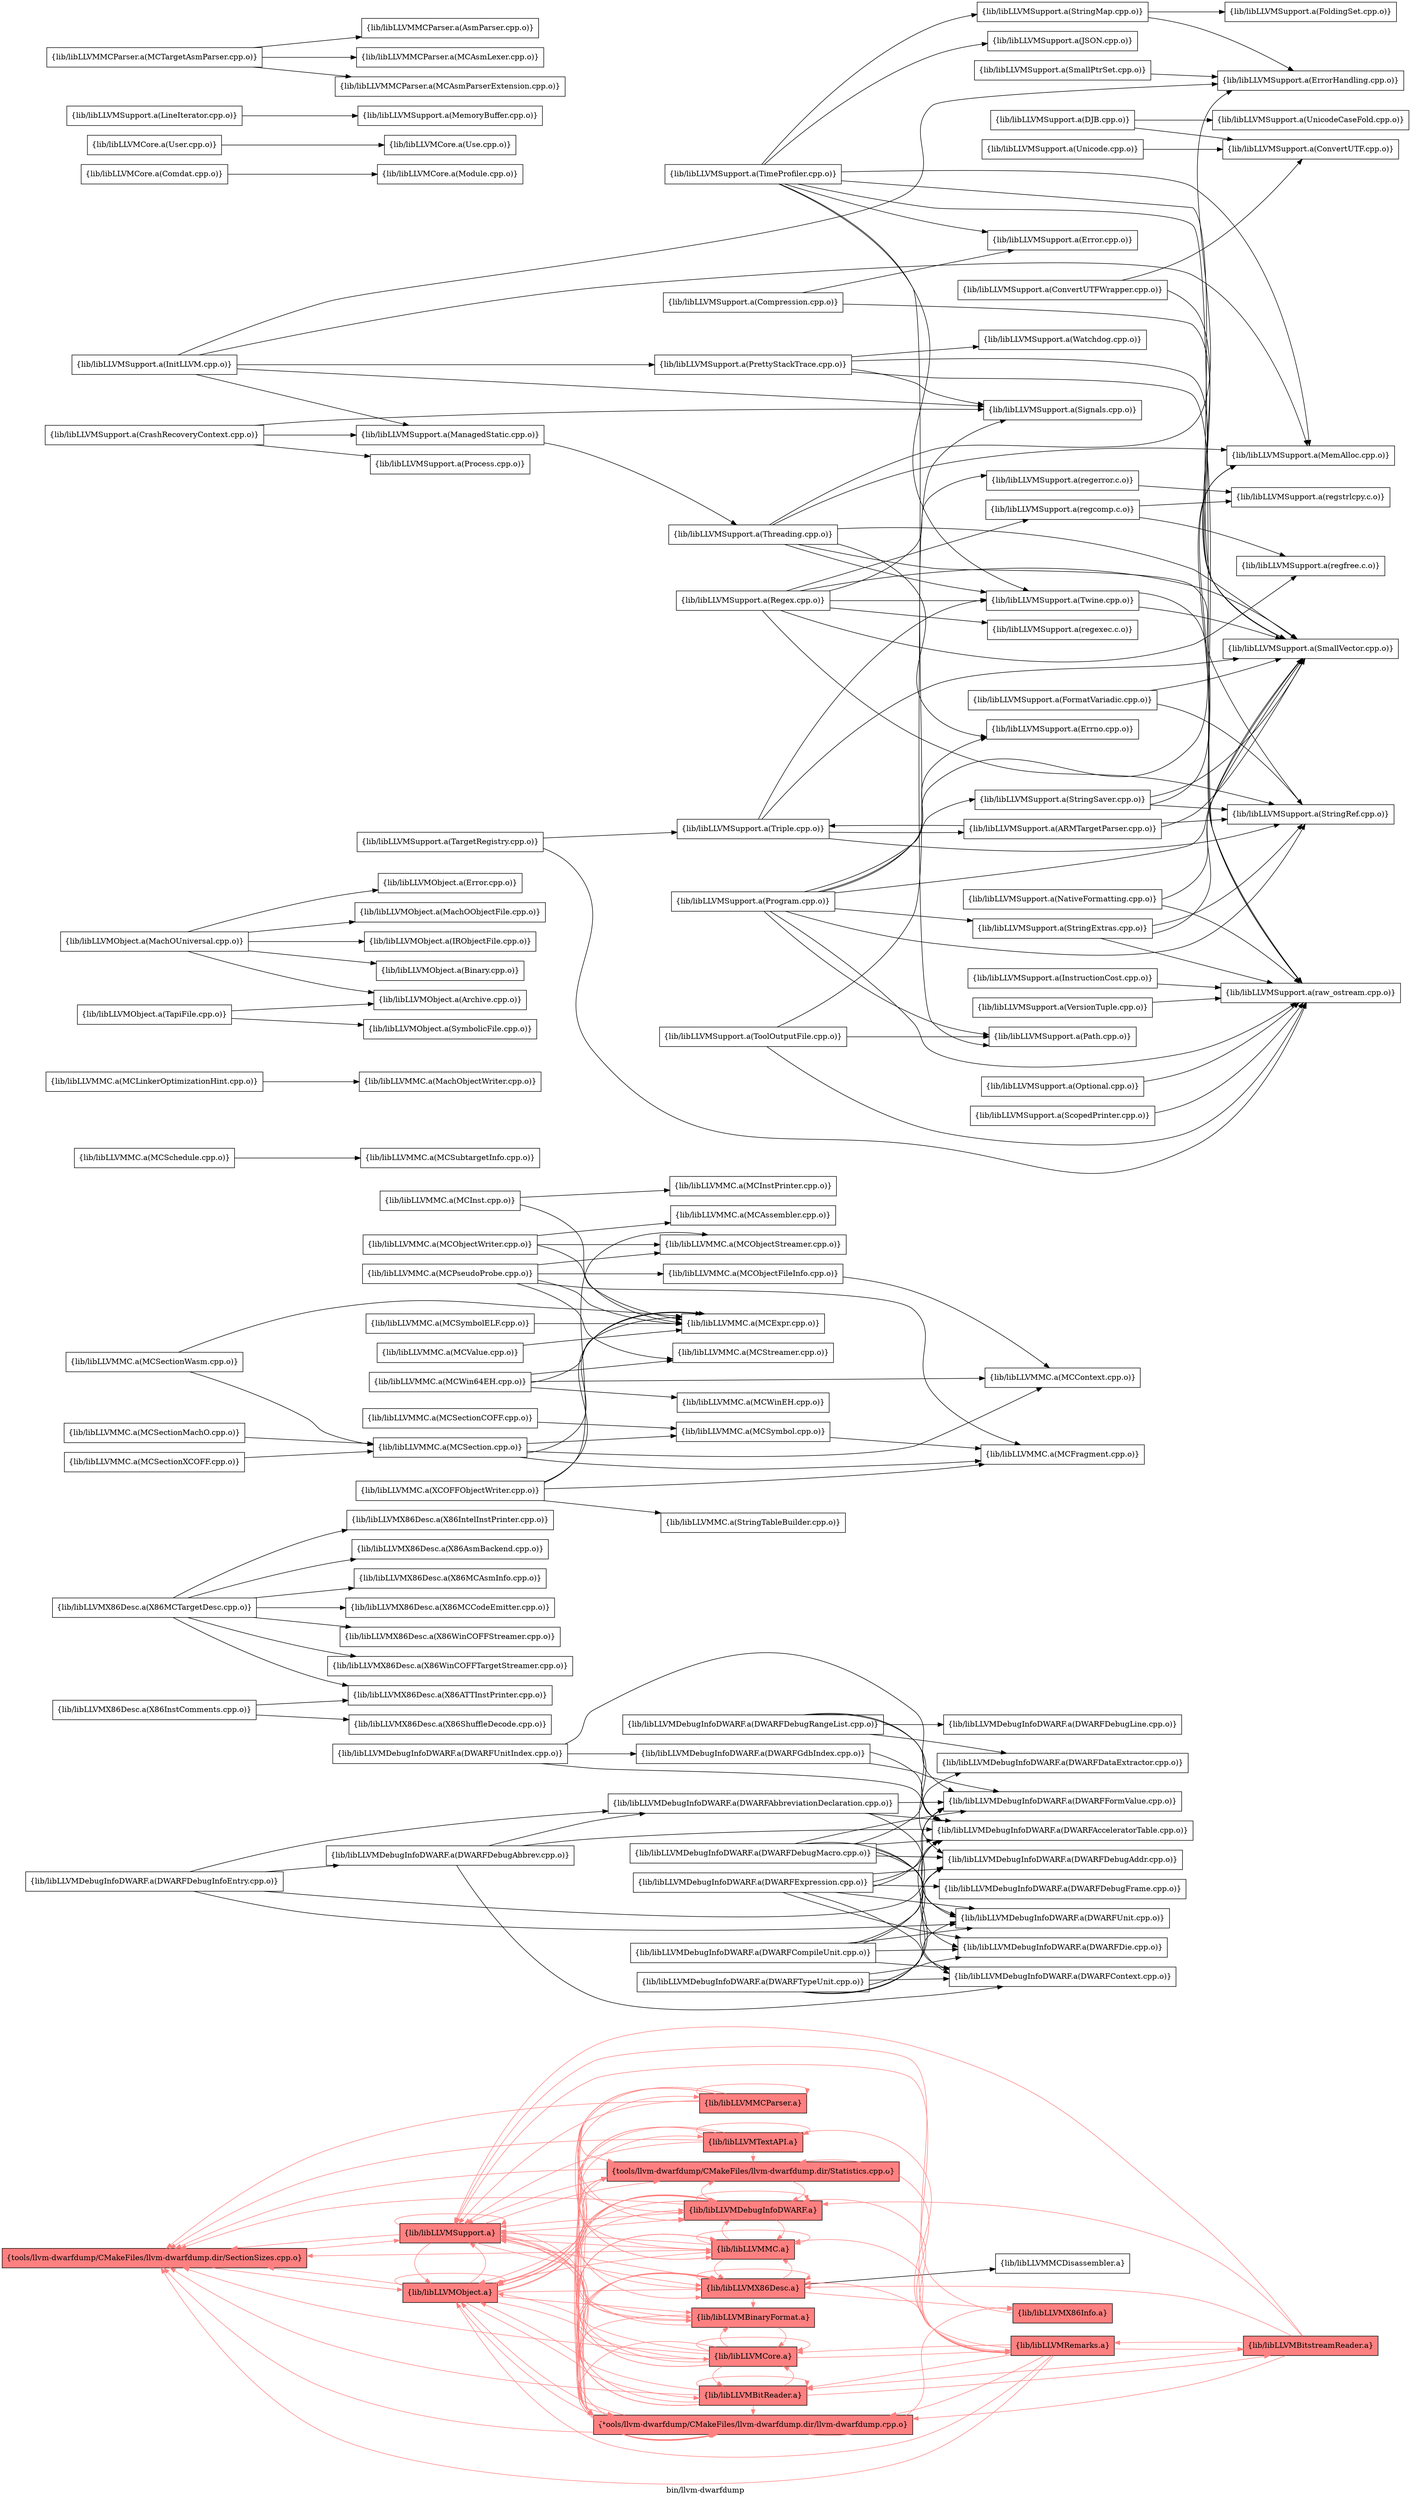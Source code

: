 digraph "bin/llvm-dwarfdump" {
	label="bin/llvm-dwarfdump";
	rankdir="LR"
	{ rank=same; Node0x55ba1d1bba98;  }
	{ rank=same; Node0x55ba1d1bd348; Node0x55ba1d1bce48;  }
	{ rank=same; Node0x55ba1d1baff8; Node0x55ba1d1bb7c8; Node0x55ba1d1bedd8; Node0x55ba1d1ba328; Node0x55ba1d1bc088; Node0x55ba1d1bafa8; Node0x55ba1d1bc8a8; Node0x55ba1d1bc3a8; Node0x55ba1d1b8f28; Node0x55ba1d1b8a28;  }

	Node0x55ba1d1bba98 [shape=record,shape=box,style=filled,fillcolor="1.000000 0.5 1",group=1,label="{tools/llvm-dwarfdump/CMakeFiles/llvm-dwarfdump.dir/SectionSizes.cpp.o}"];
	Node0x55ba1d1bba98 -> Node0x55ba1d1bd348[color="1.000000 0.5 1"];
	Node0x55ba1d1bba98 -> Node0x55ba1d1bce48[color="1.000000 0.5 1"];
	Node0x55ba1d1bd348 [shape=record,shape=box,style=filled,fillcolor="1.000000 0.5 1",group=1,label="{lib/libLLVMObject.a}"];
	Node0x55ba1d1bd348 -> Node0x55ba1d1bba98[color="1.000000 0.5 1"];
	Node0x55ba1d1bd348 -> Node0x55ba1d1baff8[color="1.000000 0.5 1"];
	Node0x55ba1d1bd348 -> Node0x55ba1d1bb7c8[color="1.000000 0.5 1"];
	Node0x55ba1d1bd348 -> Node0x55ba1d1bedd8[color="1.000000 0.5 1"];
	Node0x55ba1d1bd348 -> Node0x55ba1d1bd348[color="1.000000 0.5 1"];
	Node0x55ba1d1bd348 -> Node0x55ba1d1bce48[color="1.000000 0.5 1"];
	Node0x55ba1d1bd348 -> Node0x55ba1d1ba328[color="1.000000 0.5 1"];
	Node0x55ba1d1bd348 -> Node0x55ba1d1bc088[color="1.000000 0.5 1"];
	Node0x55ba1d1bd348 -> Node0x55ba1d1bafa8[color="1.000000 0.5 1"];
	Node0x55ba1d1bd348 -> Node0x55ba1d1bc8a8[color="1.000000 0.5 1"];
	Node0x55ba1d1bd348 -> Node0x55ba1d1bc3a8[color="1.000000 0.5 1"];
	Node0x55ba1d1bd348 -> Node0x55ba1d1b8f28[color="1.000000 0.5 1"];
	Node0x55ba1d1bd348 -> Node0x55ba1d1b8a28[color="1.000000 0.5 1"];
	Node0x55ba1d1bce48 [shape=record,shape=box,style=filled,fillcolor="1.000000 0.5 1",group=1,label="{lib/libLLVMSupport.a}"];
	Node0x55ba1d1bce48 -> Node0x55ba1d1bafa8[color="1.000000 0.5 1"];
	Node0x55ba1d1bce48 -> Node0x55ba1d1bce48[color="1.000000 0.5 1"];
	Node0x55ba1d1bce48 -> Node0x55ba1d1bd348[color="1.000000 0.5 1"];
	Node0x55ba1d1bce48 -> Node0x55ba1d1bedd8[color="1.000000 0.5 1"];
	Node0x55ba1d1bce48 -> Node0x55ba1d1bba98[color="1.000000 0.5 1"];
	Node0x55ba1d1bce48 -> Node0x55ba1d1baff8[color="1.000000 0.5 1"];
	Node0x55ba1d1bce48 -> Node0x55ba1d1bb7c8[color="1.000000 0.5 1"];
	Node0x55ba1d1bce48 -> Node0x55ba1d1bc088[color="1.000000 0.5 1"];
	Node0x55ba1d1baff8 [shape=record,shape=box,style=filled,fillcolor="1.000000 0.5 1",group=1,label="{tools/llvm-dwarfdump/CMakeFiles/llvm-dwarfdump.dir/Statistics.cpp.o}"];
	Node0x55ba1d1baff8 -> Node0x55ba1d1bba98[color="1.000000 0.5 1"];
	Node0x55ba1d1baff8 -> Node0x55ba1d1bedd8[color="1.000000 0.5 1"];
	Node0x55ba1d1baff8 -> Node0x55ba1d1bce48[color="1.000000 0.5 1"];
	Node0x55ba1d1bedd8 [shape=record,shape=box,style=filled,fillcolor="1.000000 0.5 1",group=1,label="{lib/libLLVMDebugInfoDWARF.a}"];
	Node0x55ba1d1bedd8 -> Node0x55ba1d1bba98[color="1.000000 0.5 1"];
	Node0x55ba1d1bedd8 -> Node0x55ba1d1baff8[color="1.000000 0.5 1"];
	Node0x55ba1d1bedd8 -> Node0x55ba1d1bb7c8[color="1.000000 0.5 1"];
	Node0x55ba1d1bedd8 -> Node0x55ba1d1bedd8[color="1.000000 0.5 1"];
	Node0x55ba1d1bedd8 -> Node0x55ba1d1bce48[color="1.000000 0.5 1"];
	Node0x55ba1d1bedd8 -> Node0x55ba1d1ba328[color="1.000000 0.5 1"];
	Node0x55ba1d1bedd8 -> Node0x55ba1d1bd348[color="1.000000 0.5 1"];
	Node0x55ba1d1bedd8 -> Node0x55ba1d1bafa8[color="1.000000 0.5 1"];
	Node0x55ba1d1bb7c8 [shape=record,shape=box,style=filled,fillcolor="1.000000 0.5 1",group=1,label="{tools/llvm-dwarfdump/CMakeFiles/llvm-dwarfdump.dir/llvm-dwarfdump.cpp.o}"];
	Node0x55ba1d1bb7c8 -> Node0x55ba1d1bba98[color="1.000000 0.5 1"];
	Node0x55ba1d1bb7c8 -> Node0x55ba1d1baff8[color="1.000000 0.5 1"];
	Node0x55ba1d1bb7c8 -> Node0x55ba1d1bedd8[color="1.000000 0.5 1"];
	Node0x55ba1d1bb7c8 -> Node0x55ba1d1bc088[color="1.000000 0.5 1"];
	Node0x55ba1d1bb7c8 -> Node0x55ba1d1bd348[color="1.000000 0.5 1"];
	Node0x55ba1d1bb7c8 -> Node0x55ba1d1bb4a8[color="1.000000 0.5 1"];
	Node0x55ba1d1bb7c8 -> Node0x55ba1d1bce48[color="1.000000 0.5 1"];
	Node0x55ba1d1bc088 [shape=record,shape=box,style=filled,fillcolor="1.000000 0.5 1",group=1,label="{lib/libLLVMX86Desc.a}"];
	Node0x55ba1d1bc088 -> Node0x55ba1d1bb4a8[color="1.000000 0.5 1"];
	Node0x55ba1d1bc088 -> Node0x55ba1d1bafa8[color="1.000000 0.5 1"];
	Node0x55ba1d1bc088 -> Node0x55ba1d1bce48[color="1.000000 0.5 1"];
	Node0x55ba1d1bc088 -> Node0x55ba1d1badc8;
	Node0x55ba1d1bc088 -> Node0x55ba1d1bb7c8[color="1.000000 0.5 1"];
	Node0x55ba1d1bc088 -> Node0x55ba1d1bc088[color="1.000000 0.5 1"];
	Node0x55ba1d1bc088 -> Node0x55ba1d1bedd8[color="1.000000 0.5 1"];
	Node0x55ba1d1bc088 -> Node0x55ba1d1ba328[color="1.000000 0.5 1"];
	Node0x55ba1d1bb4a8 [shape=record,shape=box,style=filled,fillcolor="1.000000 0.5 1",group=1,label="{lib/libLLVMX86Info.a}"];
	Node0x55ba1d1bb4a8 -> Node0x55ba1d1bce48[color="1.000000 0.5 1"];
	Node0x55ba1d1ba328 [shape=record,shape=box,style=filled,fillcolor="1.000000 0.5 1",group=1,label="{lib/libLLVMBinaryFormat.a}"];
	Node0x55ba1d1ba328 -> Node0x55ba1d1bc3a8[color="1.000000 0.5 1"];
	Node0x55ba1d1ba328 -> Node0x55ba1d1bedd8[color="1.000000 0.5 1"];
	Node0x55ba1d1ba328 -> Node0x55ba1d1bce48[color="1.000000 0.5 1"];
	Node0x55ba1d1ba328 -> Node0x55ba1d1bb7c8[color="1.000000 0.5 1"];
	Node0x55ba1d1b5f08 [shape=record,shape=box,group=0,label="{lib/libLLVMDebugInfoDWARF.a(DWARFDebugAbbrev.cpp.o)}"];
	Node0x55ba1d1b5f08 -> Node0x55ba1d1bc998;
	Node0x55ba1d1b5f08 -> Node0x55ba1d1b9978;
	Node0x55ba1d1b5f08 -> Node0x55ba1d1b7f88;
	Node0x55ba1d1bc998 [shape=record,shape=box,group=0,label="{lib/libLLVMDebugInfoDWARF.a(DWARFAcceleratorTable.cpp.o)}"];
	Node0x55ba1d1b9978 [shape=record,shape=box,group=0,label="{lib/libLLVMDebugInfoDWARF.a(DWARFContext.cpp.o)}"];
	Node0x55ba1d1b7f88 [shape=record,shape=box,group=0,label="{lib/libLLVMDebugInfoDWARF.a(DWARFAbbreviationDeclaration.cpp.o)}"];
	Node0x55ba1d1b7f88 -> Node0x55ba1d1bc998;
	Node0x55ba1d1b7f88 -> Node0x55ba1d1bb598;
	Node0x55ba1d1b7f88 -> Node0x55ba1d1bd398;
	Node0x55ba1d1bb598 [shape=record,shape=box,group=0,label="{lib/libLLVMDebugInfoDWARF.a(DWARFFormValue.cpp.o)}"];
	Node0x55ba1d1bd398 [shape=record,shape=box,group=0,label="{lib/libLLVMDebugInfoDWARF.a(DWARFUnit.cpp.o)}"];
	Node0x55ba1d1bafa8 [shape=record,shape=box,style=filled,fillcolor="1.000000 0.5 1",group=1,label="{lib/libLLVMMC.a}"];
	Node0x55ba1d1bafa8 -> Node0x55ba1d1bc088[color="1.000000 0.5 1"];
	Node0x55ba1d1bafa8 -> Node0x55ba1d1bce48[color="1.000000 0.5 1"];
	Node0x55ba1d1bafa8 -> Node0x55ba1d1bba98[color="1.000000 0.5 1"];
	Node0x55ba1d1bafa8 -> Node0x55ba1d1baff8[color="1.000000 0.5 1"];
	Node0x55ba1d1bafa8 -> Node0x55ba1d1bb7c8[color="1.000000 0.5 1"];
	Node0x55ba1d1bafa8 -> Node0x55ba1d1bafa8[color="1.000000 0.5 1"];
	Node0x55ba1d1bafa8 -> Node0x55ba1d1bedd8[color="1.000000 0.5 1"];
	Node0x55ba1d1bafa8 -> Node0x55ba1d1ba328[color="1.000000 0.5 1"];
	Node0x55ba1d1bc4e8 [shape=record,shape=box,group=0,label="{lib/libLLVMDebugInfoDWARF.a(DWARFDebugMacro.cpp.o)}"];
	Node0x55ba1d1bc4e8 -> Node0x55ba1d1bc998;
	Node0x55ba1d1bc4e8 -> Node0x55ba1d1b9978;
	Node0x55ba1d1bc4e8 -> Node0x55ba1d1b8758;
	Node0x55ba1d1bc4e8 -> Node0x55ba1d1b7808;
	Node0x55ba1d1bc4e8 -> Node0x55ba1d1ba058;
	Node0x55ba1d1bc4e8 -> Node0x55ba1d1bb598;
	Node0x55ba1d1bc4e8 -> Node0x55ba1d1bd398;
	Node0x55ba1d1b8758 [shape=record,shape=box,group=0,label="{lib/libLLVMDebugInfoDWARF.a(DWARFDataExtractor.cpp.o)}"];
	Node0x55ba1d1b7808 [shape=record,shape=box,group=0,label="{lib/libLLVMDebugInfoDWARF.a(DWARFDebugAddr.cpp.o)}"];
	Node0x55ba1d1ba058 [shape=record,shape=box,group=0,label="{lib/libLLVMDebugInfoDWARF.a(DWARFDie.cpp.o)}"];
	Node0x55ba1d1b9068 [shape=record,shape=box,group=0,label="{lib/libLLVMDebugInfoDWARF.a(DWARFDebugRangeList.cpp.o)}"];
	Node0x55ba1d1b9068 -> Node0x55ba1d1bc998;
	Node0x55ba1d1b9068 -> Node0x55ba1d1b8758;
	Node0x55ba1d1b9068 -> Node0x55ba1d1b7808;
	Node0x55ba1d1b9068 -> Node0x55ba1d1bac38;
	Node0x55ba1d1bac38 [shape=record,shape=box,group=0,label="{lib/libLLVMDebugInfoDWARF.a(DWARFDebugLine.cpp.o)}"];
	Node0x55ba1d1bad78 [shape=record,shape=box,group=0,label="{lib/libLLVMDebugInfoDWARF.a(DWARFExpression.cpp.o)}"];
	Node0x55ba1d1bad78 -> Node0x55ba1d1bc998;
	Node0x55ba1d1bad78 -> Node0x55ba1d1b9978;
	Node0x55ba1d1bad78 -> Node0x55ba1d1b7808;
	Node0x55ba1d1bad78 -> Node0x55ba1d1b8b18;
	Node0x55ba1d1bad78 -> Node0x55ba1d1ba058;
	Node0x55ba1d1bad78 -> Node0x55ba1d1bb598;
	Node0x55ba1d1bad78 -> Node0x55ba1d1bd398;
	Node0x55ba1d1b8b18 [shape=record,shape=box,group=0,label="{lib/libLLVMDebugInfoDWARF.a(DWARFDebugFrame.cpp.o)}"];
	Node0x55ba1d1bb2c8 [shape=record,shape=box,group=0,label="{lib/libLLVMDebugInfoDWARF.a(DWARFGdbIndex.cpp.o)}"];
	Node0x55ba1d1bb2c8 -> Node0x55ba1d1bc998;
	Node0x55ba1d1bb2c8 -> Node0x55ba1d1bb598;
	Node0x55ba1d1bcbc8 [shape=record,shape=box,group=0,label="{lib/libLLVMDebugInfoDWARF.a(DWARFUnitIndex.cpp.o)}"];
	Node0x55ba1d1bcbc8 -> Node0x55ba1d1bc998;
	Node0x55ba1d1bcbc8 -> Node0x55ba1d1bb598;
	Node0x55ba1d1bcbc8 -> Node0x55ba1d1bb2c8;
	Node0x55ba1d1bce98 [shape=record,shape=box,group=0,label="{lib/libLLVMDebugInfoDWARF.a(DWARFDebugInfoEntry.cpp.o)}"];
	Node0x55ba1d1bce98 -> Node0x55ba1d1b5f08;
	Node0x55ba1d1bce98 -> Node0x55ba1d1b7f88;
	Node0x55ba1d1bce98 -> Node0x55ba1d1bb598;
	Node0x55ba1d1bce98 -> Node0x55ba1d1bd398;
	Node0x55ba1d1bd7f8 [shape=record,shape=box,group=0,label="{lib/libLLVMDebugInfoDWARF.a(DWARFTypeUnit.cpp.o)}"];
	Node0x55ba1d1bd7f8 -> Node0x55ba1d1bc998;
	Node0x55ba1d1bd7f8 -> Node0x55ba1d1b9978;
	Node0x55ba1d1bd7f8 -> Node0x55ba1d1b7808;
	Node0x55ba1d1bd7f8 -> Node0x55ba1d1ba058;
	Node0x55ba1d1bd7f8 -> Node0x55ba1d1bd398;
	Node0x55ba1d1b6318 [shape=record,shape=box,group=0,label="{lib/libLLVMDebugInfoDWARF.a(DWARFCompileUnit.cpp.o)}"];
	Node0x55ba1d1b6318 -> Node0x55ba1d1bc998;
	Node0x55ba1d1b6318 -> Node0x55ba1d1b9978;
	Node0x55ba1d1b6318 -> Node0x55ba1d1b7808;
	Node0x55ba1d1b6318 -> Node0x55ba1d1ba058;
	Node0x55ba1d1b6318 -> Node0x55ba1d1bd398;
	Node0x55ba1d1bee28 [shape=record,shape=box,group=0,label="{lib/libLLVMX86Desc.a(X86MCTargetDesc.cpp.o)}"];
	Node0x55ba1d1bee28 -> Node0x55ba1d1bf008;
	Node0x55ba1d1bee28 -> Node0x55ba1d1be388;
	Node0x55ba1d1bee28 -> Node0x55ba1d1bc2b8;
	Node0x55ba1d1bee28 -> Node0x55ba1d1bcee8;
	Node0x55ba1d1bee28 -> Node0x55ba1d1bd168;
	Node0x55ba1d1bee28 -> Node0x55ba1d1ba788;
	Node0x55ba1d1bee28 -> Node0x55ba1d1ba918;
	Node0x55ba1d1bf008 [shape=record,shape=box,group=0,label="{lib/libLLVMX86Desc.a(X86IntelInstPrinter.cpp.o)}"];
	Node0x55ba1d1be388 [shape=record,shape=box,group=0,label="{lib/libLLVMX86Desc.a(X86ATTInstPrinter.cpp.o)}"];
	Node0x55ba1d1bc2b8 [shape=record,shape=box,group=0,label="{lib/libLLVMX86Desc.a(X86AsmBackend.cpp.o)}"];
	Node0x55ba1d1bcee8 [shape=record,shape=box,group=0,label="{lib/libLLVMX86Desc.a(X86MCAsmInfo.cpp.o)}"];
	Node0x55ba1d1bd168 [shape=record,shape=box,group=0,label="{lib/libLLVMX86Desc.a(X86MCCodeEmitter.cpp.o)}"];
	Node0x55ba1d1ba788 [shape=record,shape=box,group=0,label="{lib/libLLVMX86Desc.a(X86WinCOFFStreamer.cpp.o)}"];
	Node0x55ba1d1ba918 [shape=record,shape=box,group=0,label="{lib/libLLVMX86Desc.a(X86WinCOFFTargetStreamer.cpp.o)}"];
	Node0x55ba1d1badc8 [shape=record,shape=box,group=0,label="{lib/libLLVMMCDisassembler.a}"];
	Node0x55ba1d1bd708 [shape=record,shape=box,group=0,label="{lib/libLLVMX86Desc.a(X86InstComments.cpp.o)}"];
	Node0x55ba1d1bd708 -> Node0x55ba1d1be388;
	Node0x55ba1d1bd708 -> Node0x55ba1d1be8d8;
	Node0x55ba1d1be8d8 [shape=record,shape=box,group=0,label="{lib/libLLVMX86Desc.a(X86ShuffleDecode.cpp.o)}"];
	Node0x55ba1d1bc9e8 [shape=record,shape=box,group=0,label="{lib/libLLVMMC.a(MCInst.cpp.o)}"];
	Node0x55ba1d1bc9e8 -> Node0x55ba1d1bd0c8;
	Node0x55ba1d1bc9e8 -> Node0x55ba1d1be6f8;
	Node0x55ba1d1bd0c8 [shape=record,shape=box,group=0,label="{lib/libLLVMMC.a(MCExpr.cpp.o)}"];
	Node0x55ba1d1be6f8 [shape=record,shape=box,group=0,label="{lib/libLLVMMC.a(MCInstPrinter.cpp.o)}"];
	Node0x55ba1d1bd4d8 [shape=record,shape=box,group=0,label="{lib/libLLVMMC.a(MCObjectWriter.cpp.o)}"];
	Node0x55ba1d1bd4d8 -> Node0x55ba1d1ba378;
	Node0x55ba1d1bd4d8 -> Node0x55ba1d1bd0c8;
	Node0x55ba1d1bd4d8 -> Node0x55ba1d1bcf88;
	Node0x55ba1d1ba378 [shape=record,shape=box,group=0,label="{lib/libLLVMMC.a(MCAssembler.cpp.o)}"];
	Node0x55ba1d1bcf88 [shape=record,shape=box,group=0,label="{lib/libLLVMMC.a(MCObjectStreamer.cpp.o)}"];
	Node0x55ba1d1bdbb8 [shape=record,shape=box,group=0,label="{lib/libLLVMMC.a(MCPseudoProbe.cpp.o)}"];
	Node0x55ba1d1bdbb8 -> Node0x55ba1d1bd0c8;
	Node0x55ba1d1bdbb8 -> Node0x55ba1d1bc448;
	Node0x55ba1d1bdbb8 -> Node0x55ba1d1bcf88;
	Node0x55ba1d1bdbb8 -> Node0x55ba1d1be298;
	Node0x55ba1d1bdbb8 -> Node0x55ba1d1bde38;
	Node0x55ba1d1bc448 [shape=record,shape=box,group=0,label="{lib/libLLVMMC.a(MCFragment.cpp.o)}"];
	Node0x55ba1d1be298 [shape=record,shape=box,group=0,label="{lib/libLLVMMC.a(MCObjectFileInfo.cpp.o)}"];
	Node0x55ba1d1be298 -> Node0x55ba1d1bbae8;
	Node0x55ba1d1bde38 [shape=record,shape=box,group=0,label="{lib/libLLVMMC.a(MCStreamer.cpp.o)}"];
	Node0x55ba1d1bbae8 [shape=record,shape=box,group=0,label="{lib/libLLVMMC.a(MCContext.cpp.o)}"];
	Node0x55ba1d1bf328 [shape=record,shape=box,group=0,label="{lib/libLLVMMC.a(MCSection.cpp.o)}"];
	Node0x55ba1d1bf328 -> Node0x55ba1d1bbae8;
	Node0x55ba1d1bf328 -> Node0x55ba1d1bd0c8;
	Node0x55ba1d1bf328 -> Node0x55ba1d1bc448;
	Node0x55ba1d1bf328 -> Node0x55ba1d1bf0a8;
	Node0x55ba1d1bf0a8 [shape=record,shape=box,group=0,label="{lib/libLLVMMC.a(MCSymbol.cpp.o)}"];
	Node0x55ba1d1bf0a8 -> Node0x55ba1d1bc448;
	Node0x55ba1d1bfaa8 [shape=record,shape=box,group=0,label="{lib/libLLVMMC.a(MCSectionCOFF.cpp.o)}"];
	Node0x55ba1d1bfaa8 -> Node0x55ba1d1bf0a8;
	Node0x55ba1d1b6ae8 [shape=record,shape=box,group=0,label="{lib/libLLVMMC.a(MCSectionMachO.cpp.o)}"];
	Node0x55ba1d1b6ae8 -> Node0x55ba1d1bf328;
	Node0x55ba1d1b7178 [shape=record,shape=box,group=0,label="{lib/libLLVMMC.a(MCSectionWasm.cpp.o)}"];
	Node0x55ba1d1b7178 -> Node0x55ba1d1bd0c8;
	Node0x55ba1d1b7178 -> Node0x55ba1d1bf328;
	Node0x55ba1d1bd258 [shape=record,shape=box,group=0,label="{lib/libLLVMMC.a(MCSectionXCOFF.cpp.o)}"];
	Node0x55ba1d1bd258 -> Node0x55ba1d1bf328;
	Node0x55ba1d1bed38 [shape=record,shape=box,group=0,label="{lib/libLLVMMC.a(MCSchedule.cpp.o)}"];
	Node0x55ba1d1bed38 -> Node0x55ba1d1be018;
	Node0x55ba1d1be018 [shape=record,shape=box,group=0,label="{lib/libLLVMMC.a(MCSubtargetInfo.cpp.o)}"];
	Node0x55ba1d1bfd28 [shape=record,shape=box,group=0,label="{lib/libLLVMMC.a(MCSymbolELF.cpp.o)}"];
	Node0x55ba1d1bfd28 -> Node0x55ba1d1bd0c8;
	Node0x55ba1d1b69f8 [shape=record,shape=box,group=0,label="{lib/libLLVMMC.a(MCValue.cpp.o)}"];
	Node0x55ba1d1b69f8 -> Node0x55ba1d1bd0c8;
	Node0x55ba1d1b7ad8 [shape=record,shape=box,group=0,label="{lib/libLLVMMC.a(MCWin64EH.cpp.o)}"];
	Node0x55ba1d1b7ad8 -> Node0x55ba1d1bbae8;
	Node0x55ba1d1b7ad8 -> Node0x55ba1d1bd0c8;
	Node0x55ba1d1b7ad8 -> Node0x55ba1d1bde38;
	Node0x55ba1d1b7ad8 -> Node0x55ba1d1b6fe8;
	Node0x55ba1d1b6fe8 [shape=record,shape=box,group=0,label="{lib/libLLVMMC.a(MCWinEH.cpp.o)}"];
	Node0x55ba1d1b8028 [shape=record,shape=box,group=0,label="{lib/libLLVMMC.a(MCLinkerOptimizationHint.cpp.o)}"];
	Node0x55ba1d1b8028 -> Node0x55ba1d1b73a8;
	Node0x55ba1d1b73a8 [shape=record,shape=box,group=0,label="{lib/libLLVMMC.a(MachObjectWriter.cpp.o)}"];
	Node0x55ba1d1bec48 [shape=record,shape=box,group=0,label="{lib/libLLVMMC.a(XCOFFObjectWriter.cpp.o)}"];
	Node0x55ba1d1bec48 -> Node0x55ba1d1bd0c8;
	Node0x55ba1d1bec48 -> Node0x55ba1d1bc448;
	Node0x55ba1d1bec48 -> Node0x55ba1d1bcf88;
	Node0x55ba1d1bec48 -> Node0x55ba1d1b82f8;
	Node0x55ba1d1b82f8 [shape=record,shape=box,group=0,label="{lib/libLLVMMC.a(StringTableBuilder.cpp.o)}"];
	Node0x55ba1d1bdc58 [shape=record,shape=box,group=0,label="{lib/libLLVMObject.a(MachOUniversal.cpp.o)}"];
	Node0x55ba1d1bdc58 -> Node0x55ba1d1be248;
	Node0x55ba1d1bdc58 -> Node0x55ba1d1bdac8;
	Node0x55ba1d1bdc58 -> Node0x55ba1d1bfd78;
	Node0x55ba1d1bdc58 -> Node0x55ba1d1bfdc8;
	Node0x55ba1d1bdc58 -> Node0x55ba1d1bb548;
	Node0x55ba1d1be248 [shape=record,shape=box,group=0,label="{lib/libLLVMObject.a(Error.cpp.o)}"];
	Node0x55ba1d1bdac8 [shape=record,shape=box,group=0,label="{lib/libLLVMObject.a(MachOObjectFile.cpp.o)}"];
	Node0x55ba1d1bfd78 [shape=record,shape=box,group=0,label="{lib/libLLVMObject.a(IRObjectFile.cpp.o)}"];
	Node0x55ba1d1bfdc8 [shape=record,shape=box,group=0,label="{lib/libLLVMObject.a(Archive.cpp.o)}"];
	Node0x55ba1d1bb548 [shape=record,shape=box,group=0,label="{lib/libLLVMObject.a(Binary.cpp.o)}"];
	Node0x55ba1d1bc8a8 [shape=record,shape=box,style=filled,fillcolor="1.000000 0.5 1",group=1,label="{lib/libLLVMBitReader.a}"];
	Node0x55ba1d1bc8a8 -> Node0x55ba1d1bba98[color="1.000000 0.5 1"];
	Node0x55ba1d1bc8a8 -> Node0x55ba1d1bb7c8[color="1.000000 0.5 1"];
	Node0x55ba1d1bc8a8 -> Node0x55ba1d1bedd8[color="1.000000 0.5 1"];
	Node0x55ba1d1bc8a8 -> Node0x55ba1d1bc088[color="1.000000 0.5 1"];
	Node0x55ba1d1bc8a8 -> Node0x55ba1d1bd348[color="1.000000 0.5 1"];
	Node0x55ba1d1bc8a8 -> Node0x55ba1d1bafa8[color="1.000000 0.5 1"];
	Node0x55ba1d1bc8a8 -> Node0x55ba1d1bce48[color="1.000000 0.5 1"];
	Node0x55ba1d1bc8a8 -> Node0x55ba1d1bc8a8[color="1.000000 0.5 1"];
	Node0x55ba1d1bc8a8 -> Node0x55ba1d1bc3a8[color="1.000000 0.5 1"];
	Node0x55ba1d1bc8a8 -> Node0x55ba1d1b9388[color="1.000000 0.5 1"];
	Node0x55ba1d1bc8a8 -> Node0x55ba1d1baff8[color="1.000000 0.5 1"];
	Node0x55ba1d1bc3a8 [shape=record,shape=box,style=filled,fillcolor="1.000000 0.5 1",group=1,label="{lib/libLLVMCore.a}"];
	Node0x55ba1d1bc3a8 -> Node0x55ba1d1bb7c8[color="1.000000 0.5 1"];
	Node0x55ba1d1bc3a8 -> Node0x55ba1d1bc088[color="1.000000 0.5 1"];
	Node0x55ba1d1bc3a8 -> Node0x55ba1d1bce48[color="1.000000 0.5 1"];
	Node0x55ba1d1bc3a8 -> Node0x55ba1d1bc8a8[color="1.000000 0.5 1"];
	Node0x55ba1d1bc3a8 -> Node0x55ba1d1bc3a8[color="1.000000 0.5 1"];
	Node0x55ba1d1bc3a8 -> Node0x55ba1d1bedd8[color="1.000000 0.5 1"];
	Node0x55ba1d1bc3a8 -> Node0x55ba1d1ba328[color="1.000000 0.5 1"];
	Node0x55ba1d1bc3a8 -> Node0x55ba1d1bd348[color="1.000000 0.5 1"];
	Node0x55ba1d1bc3a8 -> Node0x55ba1d1bafa8[color="1.000000 0.5 1"];
	Node0x55ba1d1bc3a8 -> Node0x55ba1d1bba98[color="1.000000 0.5 1"];
	Node0x55ba1d1bc3a8 -> Node0x55ba1d1b9888[color="1.000000 0.5 1"];
	Node0x55ba1d1b8f28 [shape=record,shape=box,style=filled,fillcolor="1.000000 0.5 1",group=1,label="{lib/libLLVMMCParser.a}"];
	Node0x55ba1d1b8f28 -> Node0x55ba1d1bba98[color="1.000000 0.5 1"];
	Node0x55ba1d1b8f28 -> Node0x55ba1d1baff8[color="1.000000 0.5 1"];
	Node0x55ba1d1b8f28 -> Node0x55ba1d1bb7c8[color="1.000000 0.5 1"];
	Node0x55ba1d1b8f28 -> Node0x55ba1d1bedd8[color="1.000000 0.5 1"];
	Node0x55ba1d1b8f28 -> Node0x55ba1d1bc088[color="1.000000 0.5 1"];
	Node0x55ba1d1b8f28 -> Node0x55ba1d1bd348[color="1.000000 0.5 1"];
	Node0x55ba1d1b8f28 -> Node0x55ba1d1bafa8[color="1.000000 0.5 1"];
	Node0x55ba1d1b8f28 -> Node0x55ba1d1bce48[color="1.000000 0.5 1"];
	Node0x55ba1d1b8f28 -> Node0x55ba1d1b8f28[color="1.000000 0.5 1"];
	Node0x55ba1d1b8a28 [shape=record,shape=box,style=filled,fillcolor="1.000000 0.5 1",group=1,label="{lib/libLLVMTextAPI.a}"];
	Node0x55ba1d1b8a28 -> Node0x55ba1d1bce48[color="1.000000 0.5 1"];
	Node0x55ba1d1b8a28 -> Node0x55ba1d1b8a28[color="1.000000 0.5 1"];
	Node0x55ba1d1b8a28 -> Node0x55ba1d1bba98[color="1.000000 0.5 1"];
	Node0x55ba1d1b8a28 -> Node0x55ba1d1baff8[color="1.000000 0.5 1"];
	Node0x55ba1d1b8a28 -> Node0x55ba1d1bb7c8[color="1.000000 0.5 1"];
	Node0x55ba1d1b8a28 -> Node0x55ba1d1bd348[color="1.000000 0.5 1"];
	Node0x55ba1d1b8a28 -> Node0x55ba1d1b9888[color="1.000000 0.5 1"];
	Node0x55ba1d1b8a28 -> Node0x55ba1d1bedd8[color="1.000000 0.5 1"];
	Node0x55ba1d1b8a28 -> Node0x55ba1d1bafa8[color="1.000000 0.5 1"];
	Node0x55ba1d1bfc88 [shape=record,shape=box,group=0,label="{lib/libLLVMObject.a(TapiFile.cpp.o)}"];
	Node0x55ba1d1bfc88 -> Node0x55ba1d1bfdc8;
	Node0x55ba1d1bfc88 -> Node0x55ba1d1bd938;
	Node0x55ba1d1bd938 [shape=record,shape=box,group=0,label="{lib/libLLVMObject.a(SymbolicFile.cpp.o)}"];
	Node0x55ba1d1bea18 [shape=record,shape=box,group=0,label="{lib/libLLVMSupport.a(Compression.cpp.o)}"];
	Node0x55ba1d1bea18 -> Node0x55ba1d1bf738;
	Node0x55ba1d1bea18 -> Node0x55ba1d1b7e98;
	Node0x55ba1d1bf738 [shape=record,shape=box,group=0,label="{lib/libLLVMSupport.a(Error.cpp.o)}"];
	Node0x55ba1d1b7e98 [shape=record,shape=box,group=0,label="{lib/libLLVMSupport.a(SmallVector.cpp.o)}"];
	Node0x55ba1d1bb458 [shape=record,shape=box,group=0,label="{lib/libLLVMSupport.a(ConvertUTFWrapper.cpp.o)}"];
	Node0x55ba1d1bb458 -> Node0x55ba1d1baf08;
	Node0x55ba1d1bb458 -> Node0x55ba1d1b7e98;
	Node0x55ba1d1baf08 [shape=record,shape=box,group=0,label="{lib/libLLVMSupport.a(ConvertUTF.cpp.o)}"];
	Node0x55ba1d1bc808 [shape=record,shape=box,group=0,label="{lib/libLLVMSupport.a(DJB.cpp.o)}"];
	Node0x55ba1d1bc808 -> Node0x55ba1d1baf08;
	Node0x55ba1d1bc808 -> Node0x55ba1d1ba6e8;
	Node0x55ba1d1ba6e8 [shape=record,shape=box,group=0,label="{lib/libLLVMSupport.a(UnicodeCaseFold.cpp.o)}"];
	Node0x55ba1d1b5e68 [shape=record,shape=box,group=0,label="{lib/libLLVMSupport.a(FormatVariadic.cpp.o)}"];
	Node0x55ba1d1b5e68 -> Node0x55ba1d1b7e98;
	Node0x55ba1d1b5e68 -> Node0x55ba1d1bef68;
	Node0x55ba1d1bef68 [shape=record,shape=box,group=0,label="{lib/libLLVMSupport.a(StringRef.cpp.o)}"];
	Node0x55ba1d1b84d8 [shape=record,shape=box,group=0,label="{lib/libLLVMSupport.a(InitLLVM.cpp.o)}"];
	Node0x55ba1d1b84d8 -> Node0x55ba1d1beb58;
	Node0x55ba1d1b84d8 -> Node0x55ba1d1baaa8;
	Node0x55ba1d1b84d8 -> Node0x55ba1d1b88e8;
	Node0x55ba1d1b84d8 -> Node0x55ba1d1b6408;
	Node0x55ba1d1b84d8 -> Node0x55ba1d1b7038;
	Node0x55ba1d1beb58 [shape=record,shape=box,group=0,label="{lib/libLLVMSupport.a(ErrorHandling.cpp.o)}"];
	Node0x55ba1d1baaa8 [shape=record,shape=box,group=0,label="{lib/libLLVMSupport.a(ManagedStatic.cpp.o)}"];
	Node0x55ba1d1baaa8 -> Node0x55ba1d1bbe08;
	Node0x55ba1d1b88e8 [shape=record,shape=box,group=0,label="{lib/libLLVMSupport.a(MemAlloc.cpp.o)}"];
	Node0x55ba1d1b6408 [shape=record,shape=box,group=0,label="{lib/libLLVMSupport.a(PrettyStackTrace.cpp.o)}"];
	Node0x55ba1d1b6408 -> Node0x55ba1d1b7e98;
	Node0x55ba1d1b6408 -> Node0x55ba1d1bc3f8;
	Node0x55ba1d1b6408 -> Node0x55ba1d1b7038;
	Node0x55ba1d1b6408 -> Node0x55ba1d1bb188;
	Node0x55ba1d1b7038 [shape=record,shape=box,group=0,label="{lib/libLLVMSupport.a(Signals.cpp.o)}"];
	Node0x55ba1d1bbe08 [shape=record,shape=box,group=0,label="{lib/libLLVMSupport.a(Threading.cpp.o)}"];
	Node0x55ba1d1bbe08 -> Node0x55ba1d1beb58;
	Node0x55ba1d1bbe08 -> Node0x55ba1d1b88e8;
	Node0x55ba1d1bbe08 -> Node0x55ba1d1b7e98;
	Node0x55ba1d1bbe08 -> Node0x55ba1d1bef68;
	Node0x55ba1d1bbe08 -> Node0x55ba1d1ba238;
	Node0x55ba1d1bbe08 -> Node0x55ba1d1b7628;
	Node0x55ba1d1b7cb8 [shape=record,shape=box,group=0,label="{lib/libLLVMSupport.a(NativeFormatting.cpp.o)}"];
	Node0x55ba1d1b7cb8 -> Node0x55ba1d1b7e98;
	Node0x55ba1d1b7cb8 -> Node0x55ba1d1bc3f8;
	Node0x55ba1d1bc3f8 [shape=record,shape=box,group=0,label="{lib/libLLVMSupport.a(raw_ostream.cpp.o)}"];
	Node0x55ba1d1b8488 [shape=record,shape=box,group=0,label="{lib/libLLVMSupport.a(Optional.cpp.o)}"];
	Node0x55ba1d1b8488 -> Node0x55ba1d1bc3f8;
	Node0x55ba1d1bb188 [shape=record,shape=box,group=0,label="{lib/libLLVMSupport.a(Watchdog.cpp.o)}"];
	Node0x55ba1d1b6b88 [shape=record,shape=box,group=0,label="{lib/libLLVMSupport.a(Regex.cpp.o)}"];
	Node0x55ba1d1b6b88 -> Node0x55ba1d1b7e98;
	Node0x55ba1d1b6b88 -> Node0x55ba1d1bef68;
	Node0x55ba1d1b6b88 -> Node0x55ba1d1ba238;
	Node0x55ba1d1b6b88 -> Node0x55ba1d1bcc18;
	Node0x55ba1d1b6b88 -> Node0x55ba1d1bbf48;
	Node0x55ba1d1b6b88 -> Node0x55ba1d1bb318;
	Node0x55ba1d1b6b88 -> Node0x55ba1d1bb3b8;
	Node0x55ba1d1ba238 [shape=record,shape=box,group=0,label="{lib/libLLVMSupport.a(Twine.cpp.o)}"];
	Node0x55ba1d1ba238 -> Node0x55ba1d1b7e98;
	Node0x55ba1d1ba238 -> Node0x55ba1d1bc3f8;
	Node0x55ba1d1bcc18 [shape=record,shape=box,group=0,label="{lib/libLLVMSupport.a(regcomp.c.o)}"];
	Node0x55ba1d1bcc18 -> Node0x55ba1d1bb3b8;
	Node0x55ba1d1bcc18 -> Node0x55ba1d1bab48;
	Node0x55ba1d1bbf48 [shape=record,shape=box,group=0,label="{lib/libLLVMSupport.a(regerror.c.o)}"];
	Node0x55ba1d1bbf48 -> Node0x55ba1d1bab48;
	Node0x55ba1d1bb318 [shape=record,shape=box,group=0,label="{lib/libLLVMSupport.a(regexec.c.o)}"];
	Node0x55ba1d1bb3b8 [shape=record,shape=box,group=0,label="{lib/libLLVMSupport.a(regfree.c.o)}"];
	Node0x55ba1d1b6e58 [shape=record,shape=box,group=0,label="{lib/libLLVMSupport.a(ScopedPrinter.cpp.o)}"];
	Node0x55ba1d1b6e58 -> Node0x55ba1d1bc3f8;
	Node0x55ba1d1b7b78 [shape=record,shape=box,group=0,label="{lib/libLLVMSupport.a(SmallPtrSet.cpp.o)}"];
	Node0x55ba1d1b7b78 -> Node0x55ba1d1beb58;
	Node0x55ba1d1bd7a8 [shape=record,shape=box,group=0,label="{lib/libLLVMSupport.a(StringMap.cpp.o)}"];
	Node0x55ba1d1bd7a8 -> Node0x55ba1d1beb58;
	Node0x55ba1d1bd7a8 -> Node0x55ba1d1b70d8;
	Node0x55ba1d1b70d8 [shape=record,shape=box,group=0,label="{lib/libLLVMSupport.a(FoldingSet.cpp.o)}"];
	Node0x55ba1d1be928 [shape=record,shape=box,group=0,label="{lib/libLLVMSupport.a(StringSaver.cpp.o)}"];
	Node0x55ba1d1be928 -> Node0x55ba1d1b88e8;
	Node0x55ba1d1be928 -> Node0x55ba1d1b7e98;
	Node0x55ba1d1be928 -> Node0x55ba1d1bef68;
	Node0x55ba1d1bf4b8 [shape=record,shape=box,group=0,label="{lib/libLLVMSupport.a(ToolOutputFile.cpp.o)}"];
	Node0x55ba1d1bf4b8 -> Node0x55ba1d1bc3f8;
	Node0x55ba1d1bf4b8 -> Node0x55ba1d1b9b58;
	Node0x55ba1d1bf4b8 -> Node0x55ba1d1b7038;
	Node0x55ba1d1b9b58 [shape=record,shape=box,group=0,label="{lib/libLLVMSupport.a(Path.cpp.o)}"];
	Node0x55ba1d1bb6d8 [shape=record,shape=box,group=0,label="{lib/libLLVMSupport.a(Triple.cpp.o)}"];
	Node0x55ba1d1bb6d8 -> Node0x55ba1d1b7e98;
	Node0x55ba1d1bb6d8 -> Node0x55ba1d1bef68;
	Node0x55ba1d1bb6d8 -> Node0x55ba1d1bb1d8;
	Node0x55ba1d1bb6d8 -> Node0x55ba1d1ba238;
	Node0x55ba1d1bb1d8 [shape=record,shape=box,group=0,label="{lib/libLLVMSupport.a(ARMTargetParser.cpp.o)}"];
	Node0x55ba1d1bb1d8 -> Node0x55ba1d1b7e98;
	Node0x55ba1d1bb1d8 -> Node0x55ba1d1bef68;
	Node0x55ba1d1bb1d8 -> Node0x55ba1d1bb6d8;
	Node0x55ba1d1bd118 [shape=record,shape=box,group=0,label="{lib/libLLVMSupport.a(Unicode.cpp.o)}"];
	Node0x55ba1d1bd118 -> Node0x55ba1d1baf08;
	Node0x55ba1d1bab48 [shape=record,shape=box,group=0,label="{lib/libLLVMSupport.a(regstrlcpy.c.o)}"];
	Node0x55ba1d1b8b68 [shape=record,shape=box,group=0,label="{lib/libLLVMSupport.a(CrashRecoveryContext.cpp.o)}"];
	Node0x55ba1d1b8b68 -> Node0x55ba1d1baaa8;
	Node0x55ba1d1b8b68 -> Node0x55ba1d1b9478;
	Node0x55ba1d1b8b68 -> Node0x55ba1d1b7038;
	Node0x55ba1d1b9478 [shape=record,shape=box,group=0,label="{lib/libLLVMSupport.a(Process.cpp.o)}"];
	Node0x55ba1d1b8578 [shape=record,shape=box,group=0,label="{lib/libLLVMSupport.a(StringExtras.cpp.o)}"];
	Node0x55ba1d1b8578 -> Node0x55ba1d1b7e98;
	Node0x55ba1d1b8578 -> Node0x55ba1d1bef68;
	Node0x55ba1d1b8578 -> Node0x55ba1d1bc3f8;
	Node0x55ba1d1b7da8 [shape=record,shape=box,group=0,label="{lib/libLLVMSupport.a(Program.cpp.o)}"];
	Node0x55ba1d1b7da8 -> Node0x55ba1d1b88e8;
	Node0x55ba1d1b7da8 -> Node0x55ba1d1b7e98;
	Node0x55ba1d1b7da8 -> Node0x55ba1d1be928;
	Node0x55ba1d1b7da8 -> Node0x55ba1d1bef68;
	Node0x55ba1d1b7da8 -> Node0x55ba1d1bc3f8;
	Node0x55ba1d1b7da8 -> Node0x55ba1d1b9b58;
	Node0x55ba1d1b7da8 -> Node0x55ba1d1b8578;
	Node0x55ba1d1b7da8 -> Node0x55ba1d1b7628;
	Node0x55ba1d1b7628 [shape=record,shape=box,group=0,label="{lib/libLLVMSupport.a(Errno.cpp.o)}"];
	Node0x55ba1d1b6818 [shape=record,shape=box,group=0,label="{lib/libLLVMSupport.a(TargetRegistry.cpp.o)}"];
	Node0x55ba1d1b6818 -> Node0x55ba1d1bb6d8;
	Node0x55ba1d1b6818 -> Node0x55ba1d1bc3f8;
	Node0x55ba1d1b9388 [shape=record,shape=box,style=filled,fillcolor="1.000000 0.5 1",group=1,label="{lib/libLLVMBitstreamReader.a}"];
	Node0x55ba1d1b9388 -> Node0x55ba1d1bb7c8[color="1.000000 0.5 1"];
	Node0x55ba1d1b9388 -> Node0x55ba1d1bedd8[color="1.000000 0.5 1"];
	Node0x55ba1d1b9388 -> Node0x55ba1d1bc088[color="1.000000 0.5 1"];
	Node0x55ba1d1b9388 -> Node0x55ba1d1bce48[color="1.000000 0.5 1"];
	Node0x55ba1d1b9388 -> Node0x55ba1d1bc8a8[color="1.000000 0.5 1"];
	Node0x55ba1d1b9388 -> Node0x55ba1d1b9888[color="1.000000 0.5 1"];
	Node0x55ba1d1bf828 [shape=record,shape=box,group=0,label="{lib/libLLVMCore.a(Comdat.cpp.o)}"];
	Node0x55ba1d1bf828 -> Node0x55ba1d1bfa58;
	Node0x55ba1d1bfa58 [shape=record,shape=box,group=0,label="{lib/libLLVMCore.a(Module.cpp.o)}"];
	Node0x55ba1d1b5f58 [shape=record,shape=box,group=0,label="{lib/libLLVMSupport.a(InstructionCost.cpp.o)}"];
	Node0x55ba1d1b5f58 -> Node0x55ba1d1bc3f8;
	Node0x55ba1d1b9888 [shape=record,shape=box,style=filled,fillcolor="1.000000 0.5 1",group=1,label="{lib/libLLVMRemarks.a}"];
	Node0x55ba1d1b9888 -> Node0x55ba1d1bedd8[color="1.000000 0.5 1"];
	Node0x55ba1d1b9888 -> Node0x55ba1d1bce48[color="1.000000 0.5 1"];
	Node0x55ba1d1b9888 -> Node0x55ba1d1bb7c8[color="1.000000 0.5 1"];
	Node0x55ba1d1b9888 -> Node0x55ba1d1bc8a8[color="1.000000 0.5 1"];
	Node0x55ba1d1b9888 -> Node0x55ba1d1bafa8[color="1.000000 0.5 1"];
	Node0x55ba1d1b9888 -> Node0x55ba1d1bba98[color="1.000000 0.5 1"];
	Node0x55ba1d1b9888 -> Node0x55ba1d1bc3a8[color="1.000000 0.5 1"];
	Node0x55ba1d1b9888 -> Node0x55ba1d1baff8[color="1.000000 0.5 1"];
	Node0x55ba1d1b9888 -> Node0x55ba1d1bc088[color="1.000000 0.5 1"];
	Node0x55ba1d1b9888 -> Node0x55ba1d1bd348[color="1.000000 0.5 1"];
	Node0x55ba1d1b9888 -> Node0x55ba1d1b9388[color="1.000000 0.5 1"];
	Node0x55ba1d1bc308 [shape=record,shape=box,group=0,label="{lib/libLLVMCore.a(User.cpp.o)}"];
	Node0x55ba1d1bc308 -> Node0x55ba1d1bca88;
	Node0x55ba1d1bca88 [shape=record,shape=box,group=0,label="{lib/libLLVMCore.a(Use.cpp.o)}"];
	Node0x55ba1d1b6098 [shape=record,shape=box,group=0,label="{lib/libLLVMSupport.a(TimeProfiler.cpp.o)}"];
	Node0x55ba1d1b6098 -> Node0x55ba1d1bf738;
	Node0x55ba1d1b6098 -> Node0x55ba1d1b73f8;
	Node0x55ba1d1b6098 -> Node0x55ba1d1b88e8;
	Node0x55ba1d1b6098 -> Node0x55ba1d1b7e98;
	Node0x55ba1d1b6098 -> Node0x55ba1d1bd7a8;
	Node0x55ba1d1b6098 -> Node0x55ba1d1ba238;
	Node0x55ba1d1b6098 -> Node0x55ba1d1bc3f8;
	Node0x55ba1d1b6098 -> Node0x55ba1d1b9b58;
	Node0x55ba1d1b73f8 [shape=record,shape=box,group=0,label="{lib/libLLVMSupport.a(JSON.cpp.o)}"];
	Node0x55ba1d1b6b38 [shape=record,shape=box,group=0,label="{lib/libLLVMSupport.a(LineIterator.cpp.o)}"];
	Node0x55ba1d1b6b38 -> Node0x55ba1d1b90b8;
	Node0x55ba1d1b90b8 [shape=record,shape=box,group=0,label="{lib/libLLVMSupport.a(MemoryBuffer.cpp.o)}"];
	Node0x55ba1d1b7218 [shape=record,shape=box,group=0,label="{lib/libLLVMSupport.a(VersionTuple.cpp.o)}"];
	Node0x55ba1d1b7218 -> Node0x55ba1d1bc3f8;
	Node0x55ba1d1bcfd8 [shape=record,shape=box,group=0,label="{lib/libLLVMMCParser.a(MCTargetAsmParser.cpp.o)}"];
	Node0x55ba1d1bcfd8 -> Node0x55ba1d1bded8;
	Node0x55ba1d1bcfd8 -> Node0x55ba1d1bf7d8;
	Node0x55ba1d1bcfd8 -> Node0x55ba1d1bbf98;
	Node0x55ba1d1bded8 [shape=record,shape=box,group=0,label="{lib/libLLVMMCParser.a(AsmParser.cpp.o)}"];
	Node0x55ba1d1bf7d8 [shape=record,shape=box,group=0,label="{lib/libLLVMMCParser.a(MCAsmLexer.cpp.o)}"];
	Node0x55ba1d1bbf98 [shape=record,shape=box,group=0,label="{lib/libLLVMMCParser.a(MCAsmParserExtension.cpp.o)}"];
}
